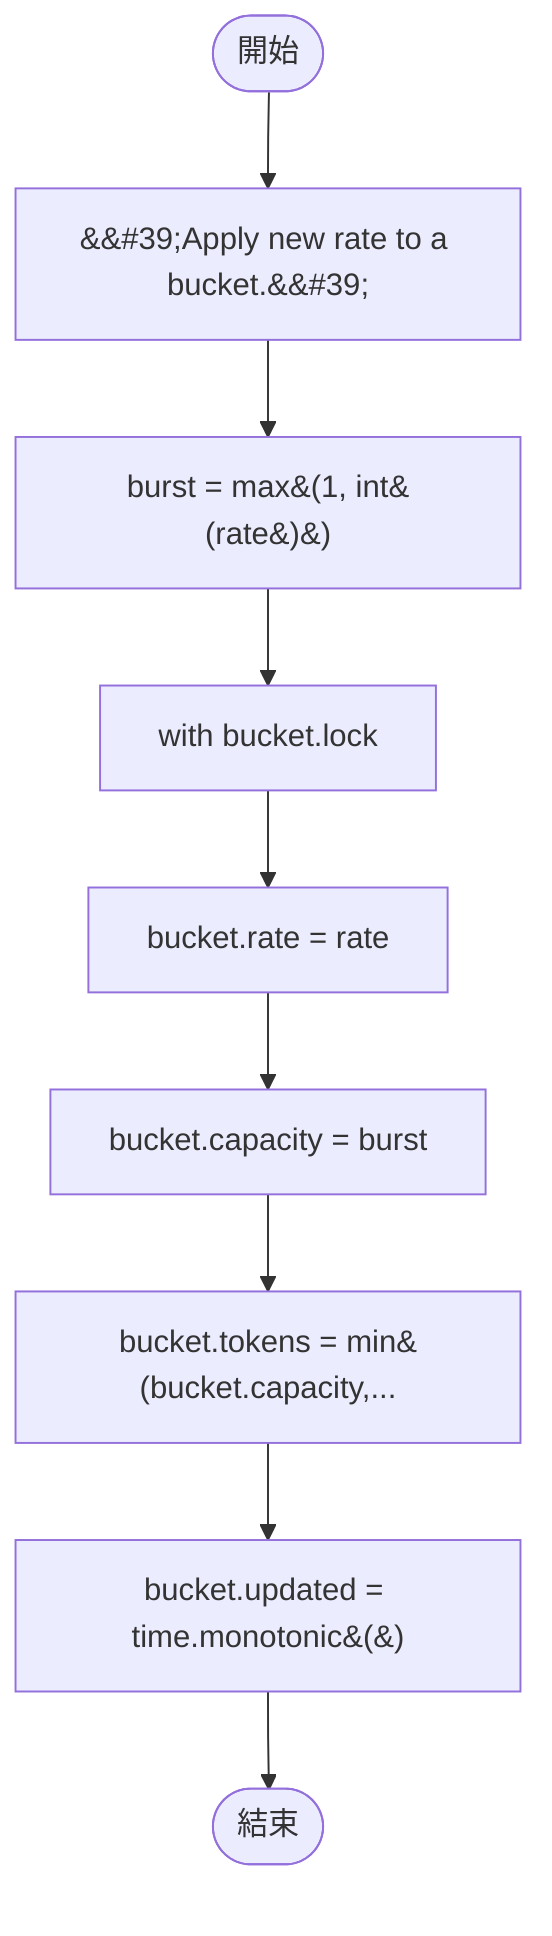 flowchart TB
    n1([開始])
    n2([結束])
    n3[&amp;&#35;39;Apply new rate to a bucket.&amp;&#35;39;]
    n4[burst = max&#40;1, int&#40;rate&#41;&#41;]
    n5[with bucket.lock]
    n6[bucket.rate = rate]
    n7[bucket.capacity = burst]
    n8[bucket.tokens = min&#40;bucket.capacity,...]
    n9[bucket.updated = time.monotonic&#40;&#41;]
    n1 --> n3
    n3 --> n4
    n4 --> n5
    n5 --> n6
    n6 --> n7
    n7 --> n8
    n8 --> n9
    n9 --> n2